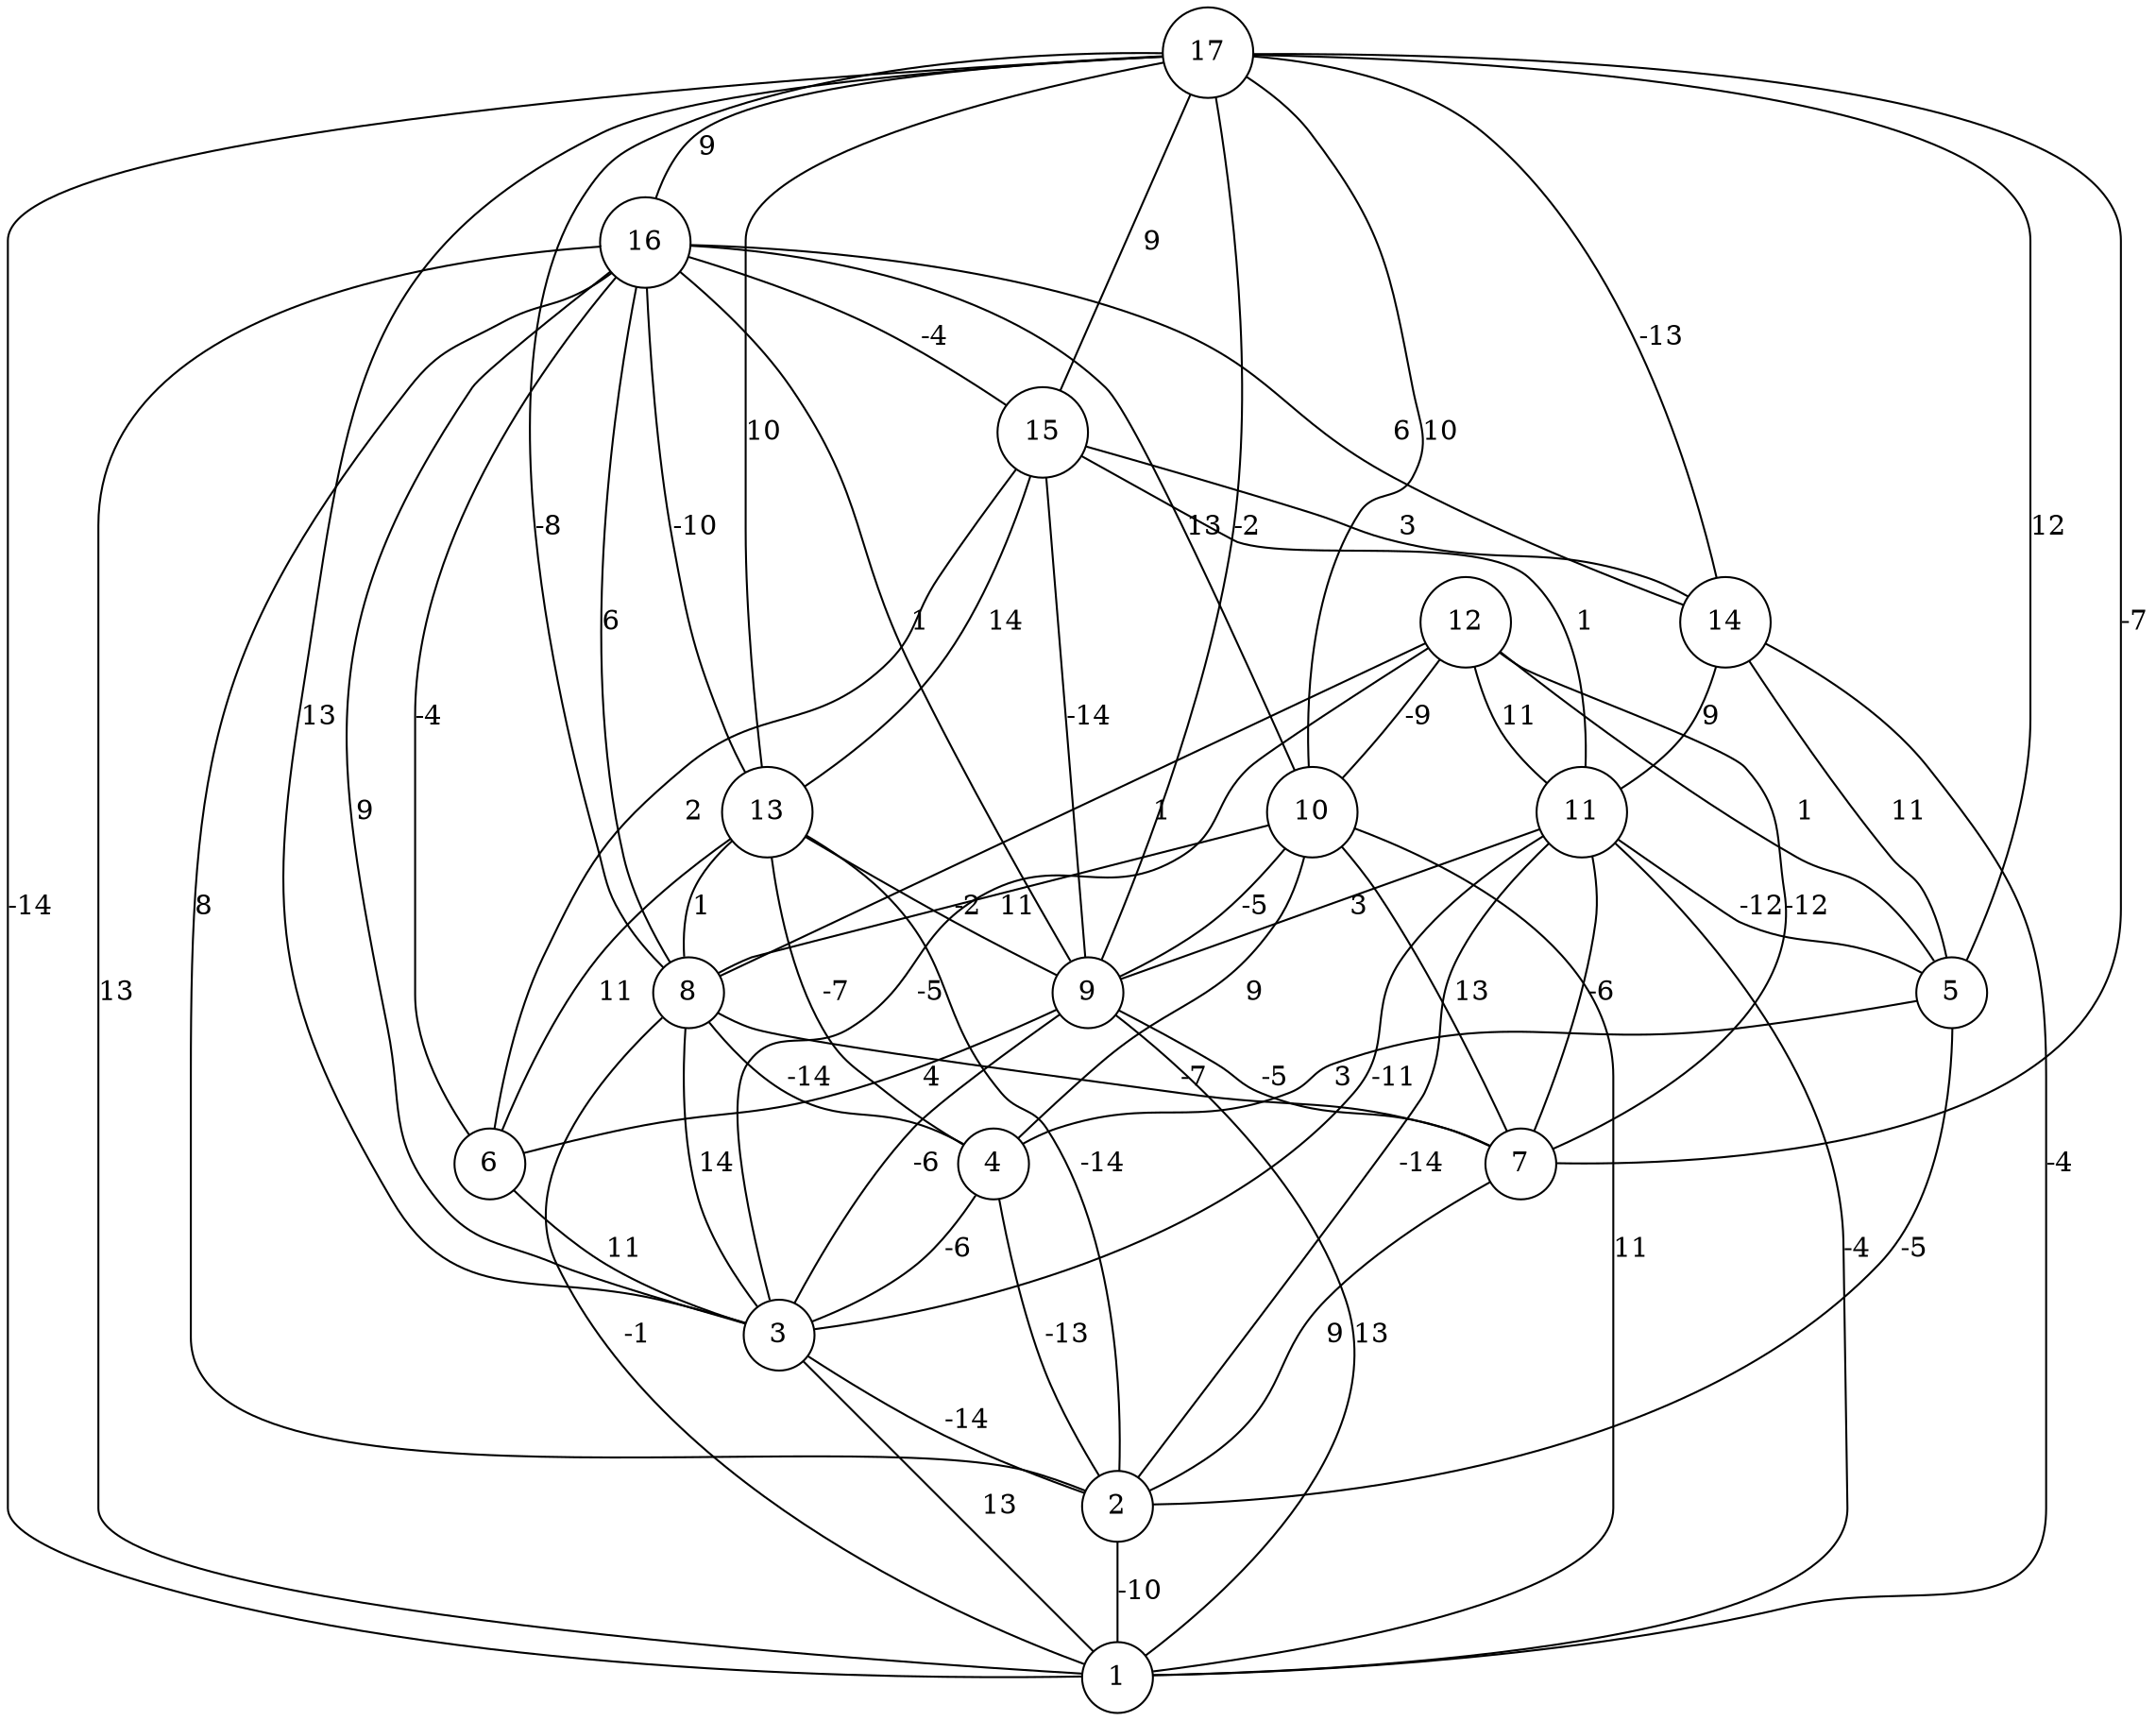 graph { 
	 fontname="Helvetica,Arial,sans-serif" 
	 node [shape = circle]; 
	 17 -- 1 [label = "-14"];
	 17 -- 3 [label = "13"];
	 17 -- 5 [label = "12"];
	 17 -- 7 [label = "-7"];
	 17 -- 8 [label = "-8"];
	 17 -- 9 [label = "-2"];
	 17 -- 10 [label = "10"];
	 17 -- 13 [label = "10"];
	 17 -- 14 [label = "-13"];
	 17 -- 15 [label = "9"];
	 17 -- 16 [label = "9"];
	 16 -- 1 [label = "13"];
	 16 -- 2 [label = "8"];
	 16 -- 3 [label = "9"];
	 16 -- 6 [label = "-4"];
	 16 -- 8 [label = "6"];
	 16 -- 9 [label = "1"];
	 16 -- 10 [label = "13"];
	 16 -- 13 [label = "-10"];
	 16 -- 14 [label = "6"];
	 16 -- 15 [label = "-4"];
	 15 -- 6 [label = "2"];
	 15 -- 9 [label = "-14"];
	 15 -- 11 [label = "1"];
	 15 -- 13 [label = "14"];
	 15 -- 14 [label = "3"];
	 14 -- 1 [label = "-4"];
	 14 -- 5 [label = "11"];
	 14 -- 11 [label = "9"];
	 13 -- 2 [label = "-14"];
	 13 -- 4 [label = "-7"];
	 13 -- 6 [label = "11"];
	 13 -- 8 [label = "1"];
	 13 -- 9 [label = "-2"];
	 12 -- 3 [label = "-5"];
	 12 -- 5 [label = "1"];
	 12 -- 7 [label = "-12"];
	 12 -- 8 [label = "1"];
	 12 -- 10 [label = "-9"];
	 12 -- 11 [label = "11"];
	 11 -- 1 [label = "-4"];
	 11 -- 2 [label = "-14"];
	 11 -- 3 [label = "-11"];
	 11 -- 5 [label = "-12"];
	 11 -- 7 [label = "-6"];
	 11 -- 9 [label = "3"];
	 10 -- 1 [label = "11"];
	 10 -- 4 [label = "9"];
	 10 -- 7 [label = "13"];
	 10 -- 8 [label = "11"];
	 10 -- 9 [label = "-5"];
	 9 -- 1 [label = "13"];
	 9 -- 3 [label = "-6"];
	 9 -- 6 [label = "4"];
	 9 -- 7 [label = "-5"];
	 8 -- 1 [label = "-1"];
	 8 -- 3 [label = "14"];
	 8 -- 4 [label = "-14"];
	 8 -- 7 [label = "-7"];
	 7 -- 2 [label = "9"];
	 6 -- 3 [label = "11"];
	 5 -- 2 [label = "-5"];
	 5 -- 4 [label = "3"];
	 4 -- 2 [label = "-13"];
	 4 -- 3 [label = "-6"];
	 3 -- 1 [label = "13"];
	 3 -- 2 [label = "-14"];
	 2 -- 1 [label = "-10"];
	 1;
	 2;
	 3;
	 4;
	 5;
	 6;
	 7;
	 8;
	 9;
	 10;
	 11;
	 12;
	 13;
	 14;
	 15;
	 16;
	 17;
}
